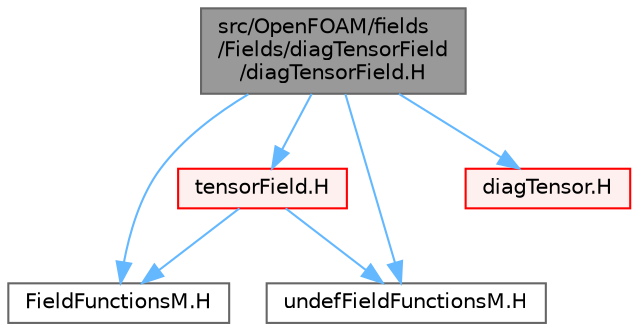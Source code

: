 digraph "src/OpenFOAM/fields/Fields/diagTensorField/diagTensorField.H"
{
 // LATEX_PDF_SIZE
  bgcolor="transparent";
  edge [fontname=Helvetica,fontsize=10,labelfontname=Helvetica,labelfontsize=10];
  node [fontname=Helvetica,fontsize=10,shape=box,height=0.2,width=0.4];
  Node1 [id="Node000001",label="src/OpenFOAM/fields\l/Fields/diagTensorField\l/diagTensorField.H",height=0.2,width=0.4,color="gray40", fillcolor="grey60", style="filled", fontcolor="black",tooltip=" "];
  Node1 -> Node2 [id="edge1_Node000001_Node000002",color="steelblue1",style="solid",tooltip=" "];
  Node2 [id="Node000002",label="tensorField.H",height=0.2,width=0.4,color="red", fillcolor="#FFF0F0", style="filled",URL="$tensorField_8H.html",tooltip=" "];
  Node2 -> Node115 [id="edge2_Node000002_Node000115",color="steelblue1",style="solid",tooltip=" "];
  Node115 [id="Node000115",label="FieldFunctionsM.H",height=0.2,width=0.4,color="grey40", fillcolor="white", style="filled",URL="$FieldFunctionsM_8H.html",tooltip="Macro functions for Field<Type> algebra."];
  Node2 -> Node160 [id="edge3_Node000002_Node000160",color="steelblue1",style="solid",tooltip=" "];
  Node160 [id="Node000160",label="undefFieldFunctionsM.H",height=0.2,width=0.4,color="grey40", fillcolor="white", style="filled",URL="$undefFieldFunctionsM_8H.html",tooltip=" "];
  Node1 -> Node182 [id="edge4_Node000001_Node000182",color="steelblue1",style="solid",tooltip=" "];
  Node182 [id="Node000182",label="diagTensor.H",height=0.2,width=0.4,color="red", fillcolor="#FFF0F0", style="filled",URL="$diagTensor_8H.html",tooltip=" "];
  Node1 -> Node115 [id="edge5_Node000001_Node000115",color="steelblue1",style="solid",tooltip=" "];
  Node1 -> Node160 [id="edge6_Node000001_Node000160",color="steelblue1",style="solid",tooltip=" "];
}

